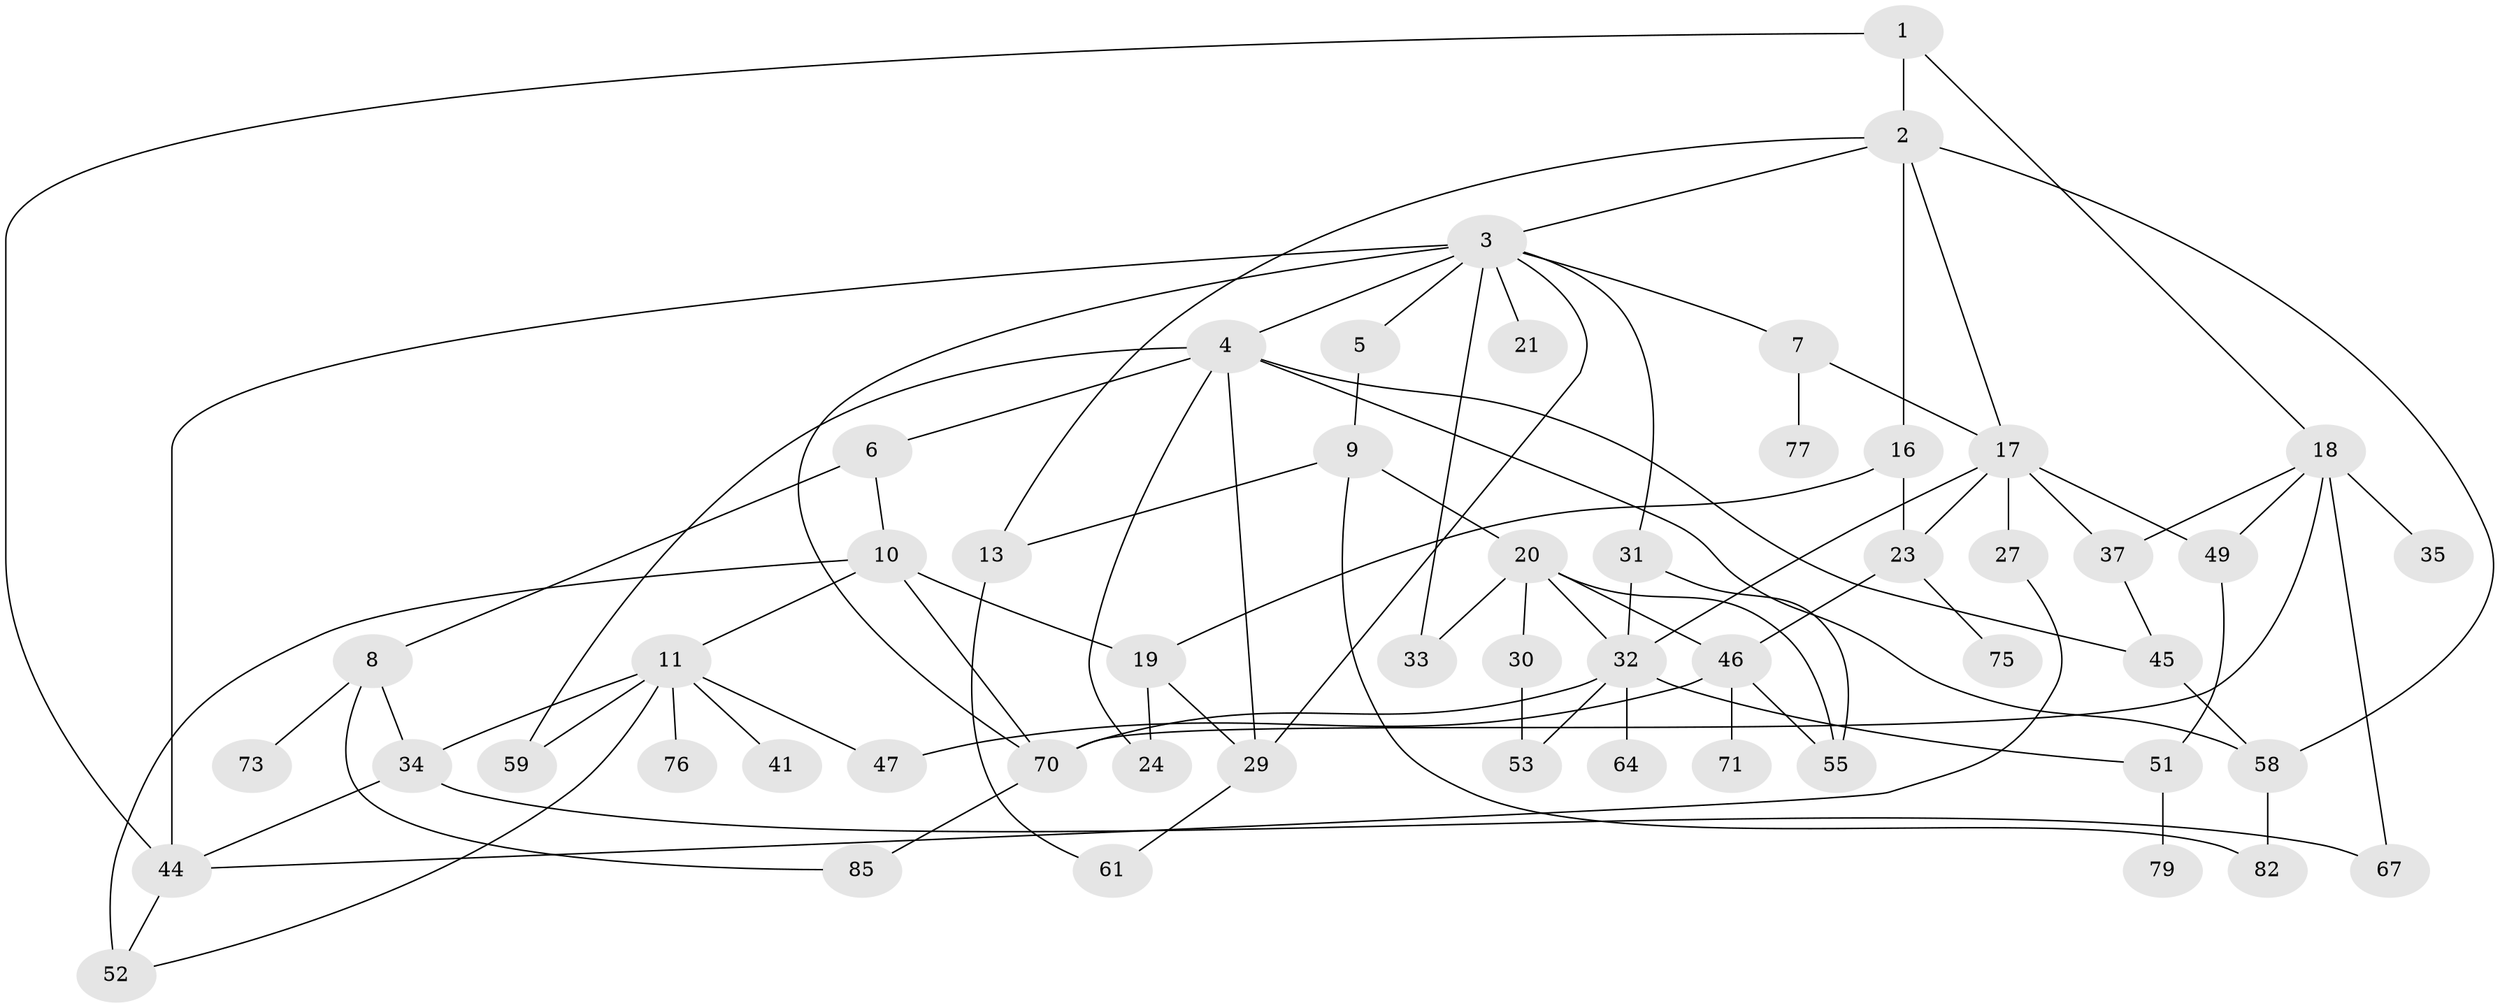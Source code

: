 // original degree distribution, {3: 0.26436781609195403, 5: 0.08045977011494253, 8: 0.011494252873563218, 4: 0.11494252873563218, 6: 0.04597701149425287, 1: 0.19540229885057472, 2: 0.27586206896551724, 7: 0.011494252873563218}
// Generated by graph-tools (version 1.1) at 2025/41/03/06/25 10:41:29]
// undirected, 53 vertices, 87 edges
graph export_dot {
graph [start="1"]
  node [color=gray90,style=filled];
  1 [super="+36"];
  2 [super="+65"];
  3 [super="+12"];
  4 [super="+22"];
  5 [super="+14"];
  6 [super="+72"];
  7 [super="+15"];
  8 [super="+43"];
  9 [super="+84"];
  10 [super="+25"];
  11 [super="+40"];
  13 [super="+60"];
  16 [super="+87"];
  17 [super="+26"];
  18 [super="+28"];
  19 [super="+74"];
  20 [super="+39"];
  21 [super="+42"];
  23 [super="+38"];
  24;
  27;
  29 [super="+54"];
  30;
  31 [super="+81"];
  32 [super="+50"];
  33;
  34 [super="+63"];
  35;
  37 [super="+68"];
  41;
  44 [super="+56"];
  45 [super="+48"];
  46 [super="+69"];
  47;
  49;
  51 [super="+62"];
  52 [super="+66"];
  53 [super="+57"];
  55 [super="+86"];
  58;
  59 [super="+83"];
  61 [super="+80"];
  64;
  67;
  70 [super="+78"];
  71;
  73;
  75;
  76;
  77;
  79;
  82;
  85;
  1 -- 2;
  1 -- 18;
  1 -- 44;
  2 -- 3;
  2 -- 13;
  2 -- 16;
  2 -- 17;
  2 -- 58;
  3 -- 4;
  3 -- 5;
  3 -- 7;
  3 -- 21;
  3 -- 31;
  3 -- 33;
  3 -- 29;
  3 -- 70;
  3 -- 44;
  4 -- 6;
  4 -- 45;
  4 -- 58;
  4 -- 24;
  4 -- 59;
  4 -- 29;
  5 -- 9;
  6 -- 8;
  6 -- 10;
  7 -- 77;
  7 -- 17;
  8 -- 85;
  8 -- 34;
  8 -- 73;
  9 -- 20;
  9 -- 82;
  9 -- 13;
  10 -- 11;
  10 -- 19;
  10 -- 52 [weight=2];
  10 -- 70;
  11 -- 34;
  11 -- 76;
  11 -- 47;
  11 -- 59;
  11 -- 41;
  11 -- 52;
  13 -- 61;
  16 -- 23;
  16 -- 19;
  17 -- 27;
  17 -- 32;
  17 -- 23;
  17 -- 37 [weight=2];
  17 -- 49;
  18 -- 67;
  18 -- 49;
  18 -- 35;
  18 -- 70;
  18 -- 37;
  19 -- 24;
  19 -- 29;
  20 -- 30;
  20 -- 32 [weight=2];
  20 -- 33;
  20 -- 55;
  20 -- 46;
  23 -- 75;
  23 -- 46;
  27 -- 44;
  29 -- 61;
  30 -- 53;
  31 -- 32;
  31 -- 55;
  32 -- 51;
  32 -- 64;
  32 -- 53;
  32 -- 70;
  34 -- 67;
  34 -- 44;
  37 -- 45;
  44 -- 52;
  45 -- 58;
  46 -- 47;
  46 -- 71;
  46 -- 55;
  49 -- 51;
  51 -- 79;
  58 -- 82;
  70 -- 85;
}
